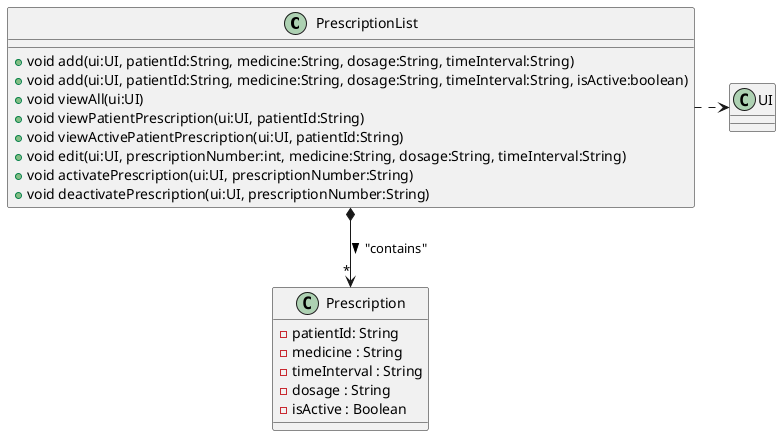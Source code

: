 @startuml
class PrescriptionList {
+ void add(ui:UI, patientId:String, medicine:String, dosage:String, timeInterval:String)
+ void add(ui:UI, patientId:String, medicine:String, dosage:String, timeInterval:String, isActive:boolean)
+ void viewAll(ui:UI)
+ void viewPatientPrescription(ui:UI, patientId:String)
+ void viewActivePatientPrescription(ui:UI, patientId:String)
+ void edit(ui:UI, prescriptionNumber:int, medicine:String, dosage:String, timeInterval:String)
+ void activatePrescription(ui:UI, prescriptionNumber:String)
+ void deactivatePrescription(ui:UI, prescriptionNumber:String)
}

class Prescription {
- patientId: String
- medicine : String
- timeInterval : String
- dosage : String
- isActive : Boolean
}

class UI {}

PrescriptionList *-down-> "*" Prescription : "contains" >
PrescriptionList .right.> UI
@enduml